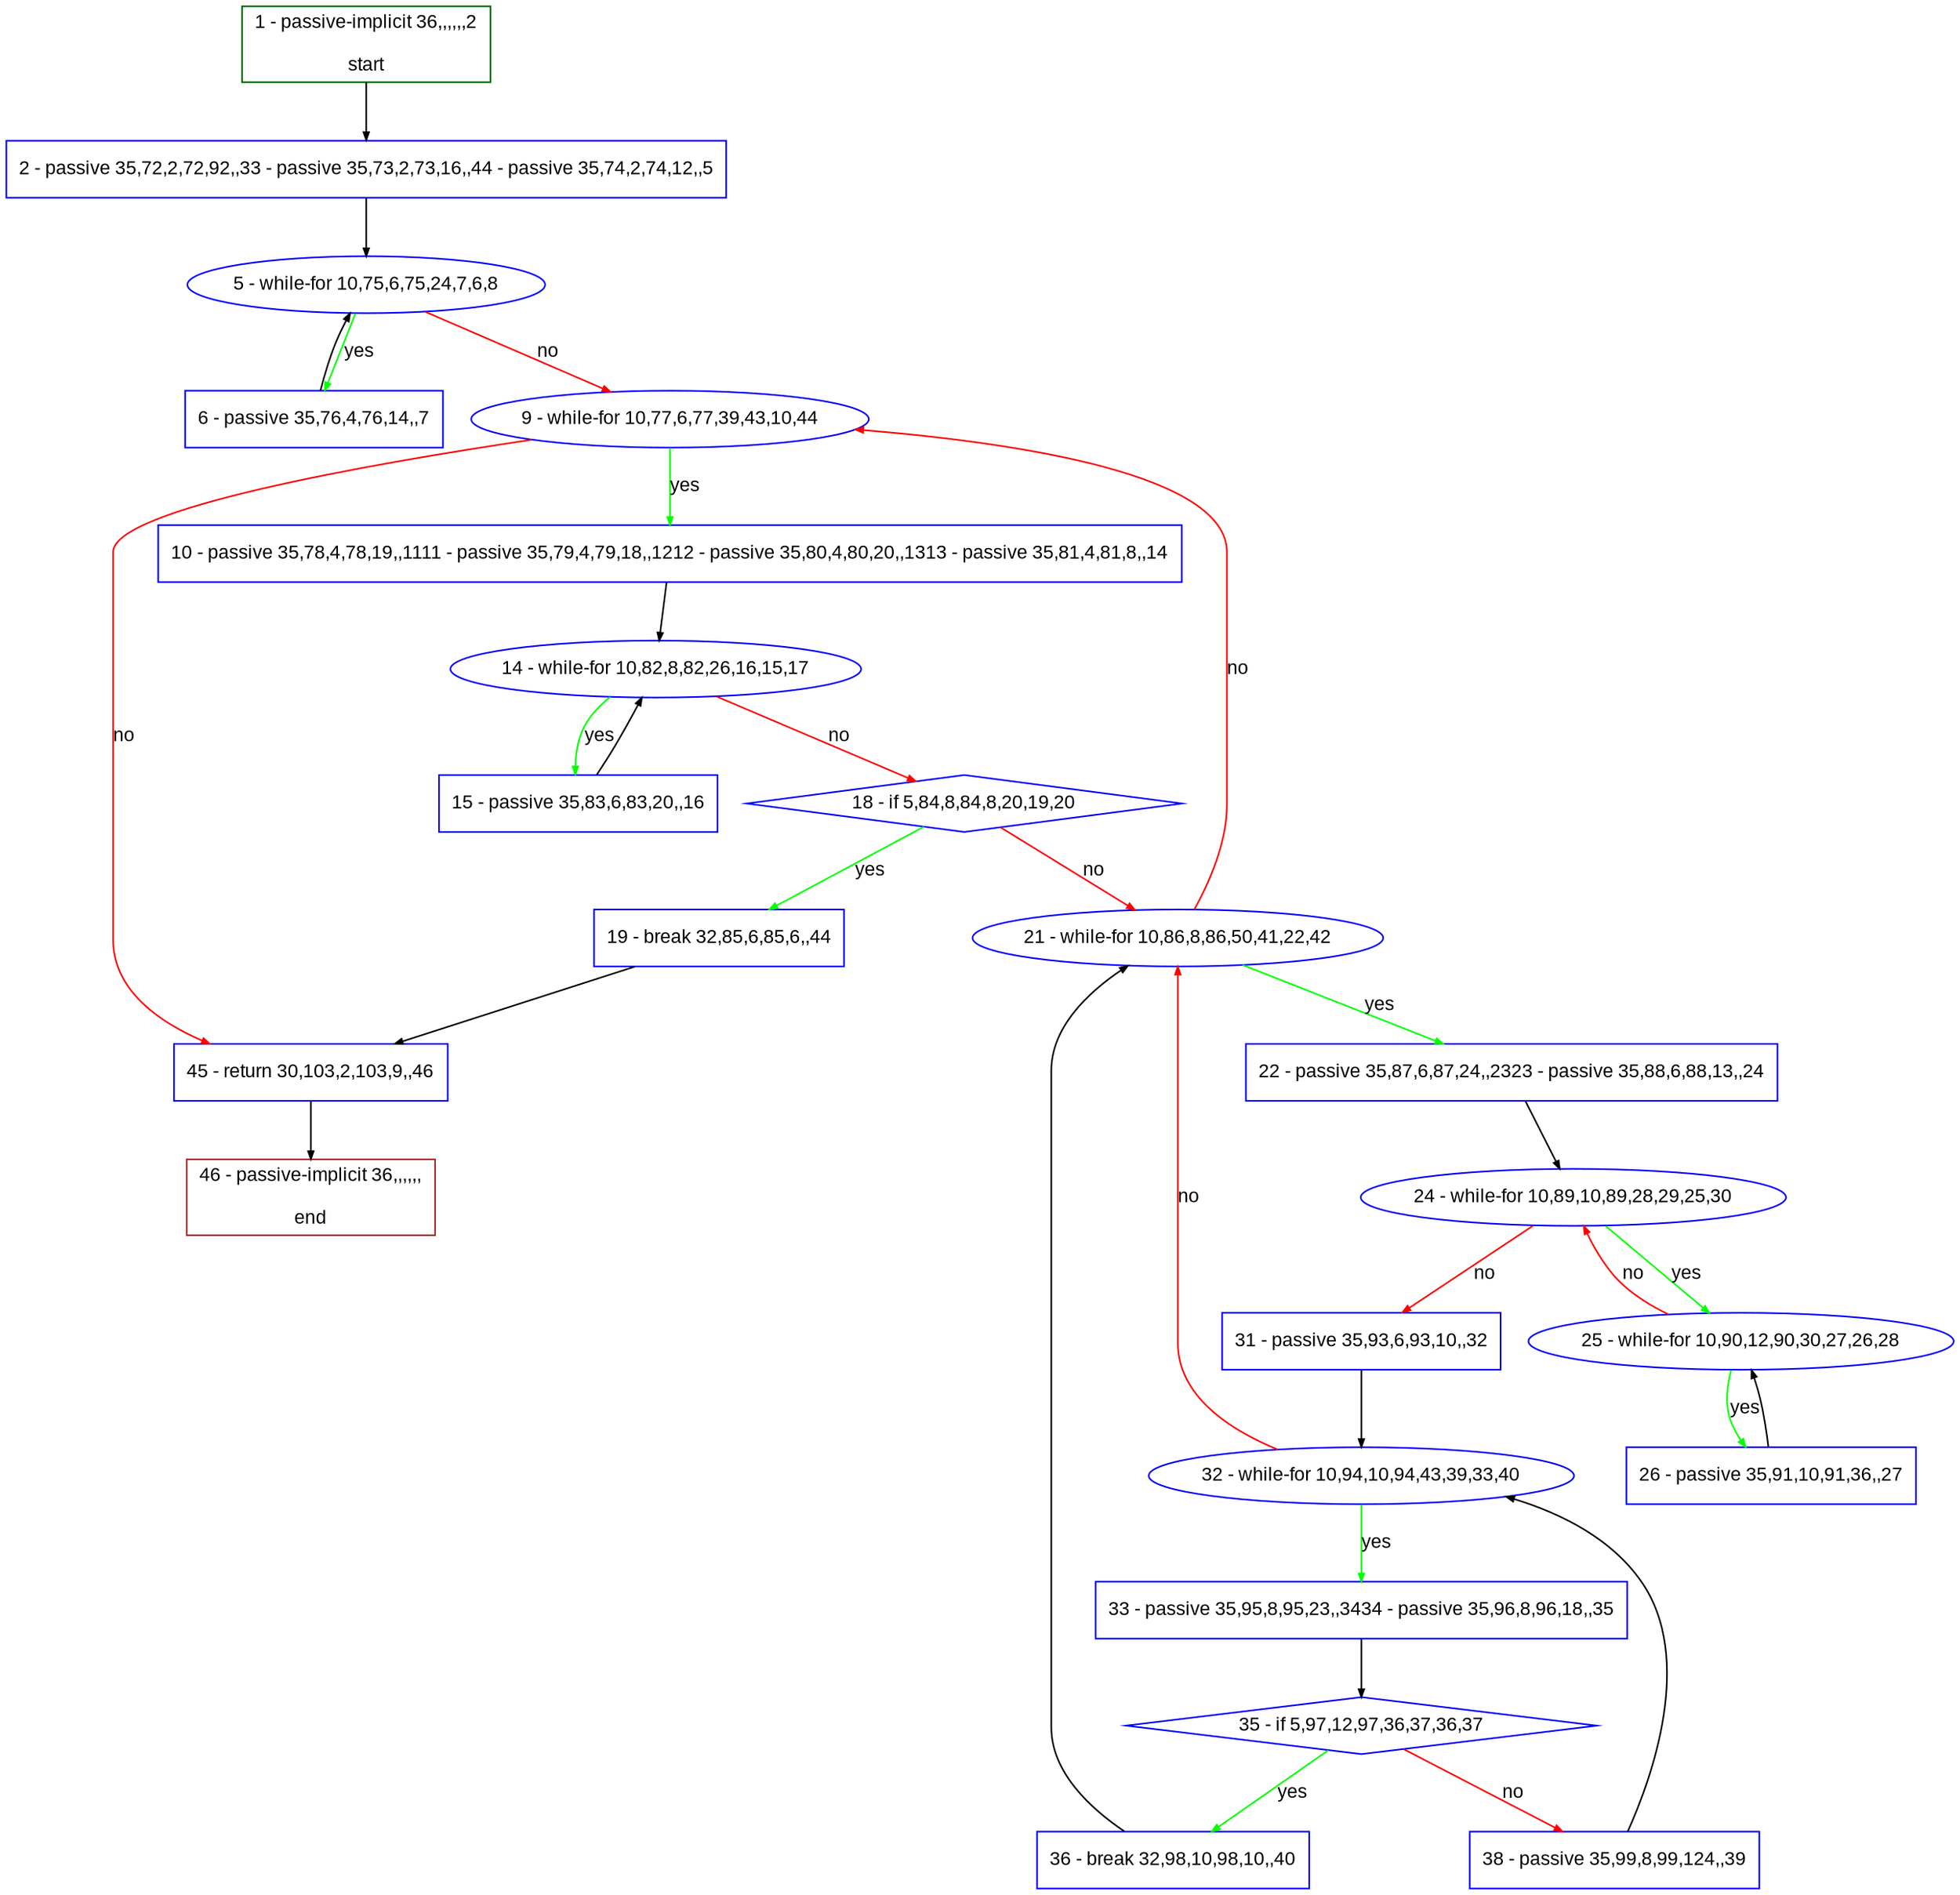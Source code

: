 digraph "" {
  graph [pack="true", label="", fontsize="12", packmode="clust", fontname="Arial", fillcolor="#FFFFCC", bgcolor="white", style="rounded,filled", compound="true"];
  node [node_initialized="no", label="", color="grey", fontsize="12", fillcolor="white", fontname="Arial", style="filled", shape="rectangle", compound="true", fixedsize="false"];
  edge [fontcolor="black", arrowhead="normal", arrowtail="none", arrowsize="0.5", ltail="", label="", color="black", fontsize="12", lhead="", fontname="Arial", dir="forward", compound="true"];
  __N1 [label="2 - passive 35,72,2,72,92,,33 - passive 35,73,2,73,16,,44 - passive 35,74,2,74,12,,5", color="#0000ff", fillcolor="#ffffff", style="filled", shape="box"];
  __N2 [label="1 - passive-implicit 36,,,,,,2\n\nstart", color="#006400", fillcolor="#ffffff", style="filled", shape="box"];
  __N3 [label="5 - while-for 10,75,6,75,24,7,6,8", color="#0000ff", fillcolor="#ffffff", style="filled", shape="oval"];
  __N4 [label="6 - passive 35,76,4,76,14,,7", color="#0000ff", fillcolor="#ffffff", style="filled", shape="box"];
  __N5 [label="9 - while-for 10,77,6,77,39,43,10,44", color="#0000ff", fillcolor="#ffffff", style="filled", shape="oval"];
  __N6 [label="10 - passive 35,78,4,78,19,,1111 - passive 35,79,4,79,18,,1212 - passive 35,80,4,80,20,,1313 - passive 35,81,4,81,8,,14", color="#0000ff", fillcolor="#ffffff", style="filled", shape="box"];
  __N7 [label="45 - return 30,103,2,103,9,,46", color="#0000ff", fillcolor="#ffffff", style="filled", shape="box"];
  __N8 [label="14 - while-for 10,82,8,82,26,16,15,17", color="#0000ff", fillcolor="#ffffff", style="filled", shape="oval"];
  __N9 [label="15 - passive 35,83,6,83,20,,16", color="#0000ff", fillcolor="#ffffff", style="filled", shape="box"];
  __N10 [label="18 - if 5,84,8,84,8,20,19,20", color="#0000ff", fillcolor="#ffffff", style="filled", shape="diamond"];
  __N11 [label="19 - break 32,85,6,85,6,,44", color="#0000ff", fillcolor="#ffffff", style="filled", shape="box"];
  __N12 [label="21 - while-for 10,86,8,86,50,41,22,42", color="#0000ff", fillcolor="#ffffff", style="filled", shape="oval"];
  __N13 [label="22 - passive 35,87,6,87,24,,2323 - passive 35,88,6,88,13,,24", color="#0000ff", fillcolor="#ffffff", style="filled", shape="box"];
  __N14 [label="24 - while-for 10,89,10,89,28,29,25,30", color="#0000ff", fillcolor="#ffffff", style="filled", shape="oval"];
  __N15 [label="25 - while-for 10,90,12,90,30,27,26,28", color="#0000ff", fillcolor="#ffffff", style="filled", shape="oval"];
  __N16 [label="31 - passive 35,93,6,93,10,,32", color="#0000ff", fillcolor="#ffffff", style="filled", shape="box"];
  __N17 [label="26 - passive 35,91,10,91,36,,27", color="#0000ff", fillcolor="#ffffff", style="filled", shape="box"];
  __N18 [label="32 - while-for 10,94,10,94,43,39,33,40", color="#0000ff", fillcolor="#ffffff", style="filled", shape="oval"];
  __N19 [label="33 - passive 35,95,8,95,23,,3434 - passive 35,96,8,96,18,,35", color="#0000ff", fillcolor="#ffffff", style="filled", shape="box"];
  __N20 [label="35 - if 5,97,12,97,36,37,36,37", color="#0000ff", fillcolor="#ffffff", style="filled", shape="diamond"];
  __N21 [label="36 - break 32,98,10,98,10,,40", color="#0000ff", fillcolor="#ffffff", style="filled", shape="box"];
  __N22 [label="38 - passive 35,99,8,99,124,,39", color="#0000ff", fillcolor="#ffffff", style="filled", shape="box"];
  __N23 [label="46 - passive-implicit 36,,,,,,\n\nend", color="#a52a2a", fillcolor="#ffffff", style="filled", shape="box"];
  __N2 -> __N1 [arrowhead="normal", arrowtail="none", color="#000000", label="", dir="forward"];
  __N1 -> __N3 [arrowhead="normal", arrowtail="none", color="#000000", label="", dir="forward"];
  __N3 -> __N4 [arrowhead="normal", arrowtail="none", color="#00ff00", label="yes", dir="forward"];
  __N4 -> __N3 [arrowhead="normal", arrowtail="none", color="#000000", label="", dir="forward"];
  __N3 -> __N5 [arrowhead="normal", arrowtail="none", color="#ff0000", label="no", dir="forward"];
  __N5 -> __N6 [arrowhead="normal", arrowtail="none", color="#00ff00", label="yes", dir="forward"];
  __N5 -> __N7 [arrowhead="normal", arrowtail="none", color="#ff0000", label="no", dir="forward"];
  __N6 -> __N8 [arrowhead="normal", arrowtail="none", color="#000000", label="", dir="forward"];
  __N8 -> __N9 [arrowhead="normal", arrowtail="none", color="#00ff00", label="yes", dir="forward"];
  __N9 -> __N8 [arrowhead="normal", arrowtail="none", color="#000000", label="", dir="forward"];
  __N8 -> __N10 [arrowhead="normal", arrowtail="none", color="#ff0000", label="no", dir="forward"];
  __N10 -> __N11 [arrowhead="normal", arrowtail="none", color="#00ff00", label="yes", dir="forward"];
  __N10 -> __N12 [arrowhead="normal", arrowtail="none", color="#ff0000", label="no", dir="forward"];
  __N11 -> __N7 [arrowhead="normal", arrowtail="none", color="#000000", label="", dir="forward"];
  __N12 -> __N5 [arrowhead="normal", arrowtail="none", color="#ff0000", label="no", dir="forward"];
  __N12 -> __N13 [arrowhead="normal", arrowtail="none", color="#00ff00", label="yes", dir="forward"];
  __N13 -> __N14 [arrowhead="normal", arrowtail="none", color="#000000", label="", dir="forward"];
  __N14 -> __N15 [arrowhead="normal", arrowtail="none", color="#00ff00", label="yes", dir="forward"];
  __N15 -> __N14 [arrowhead="normal", arrowtail="none", color="#ff0000", label="no", dir="forward"];
  __N14 -> __N16 [arrowhead="normal", arrowtail="none", color="#ff0000", label="no", dir="forward"];
  __N15 -> __N17 [arrowhead="normal", arrowtail="none", color="#00ff00", label="yes", dir="forward"];
  __N17 -> __N15 [arrowhead="normal", arrowtail="none", color="#000000", label="", dir="forward"];
  __N16 -> __N18 [arrowhead="normal", arrowtail="none", color="#000000", label="", dir="forward"];
  __N18 -> __N12 [arrowhead="normal", arrowtail="none", color="#ff0000", label="no", dir="forward"];
  __N18 -> __N19 [arrowhead="normal", arrowtail="none", color="#00ff00", label="yes", dir="forward"];
  __N19 -> __N20 [arrowhead="normal", arrowtail="none", color="#000000", label="", dir="forward"];
  __N20 -> __N21 [arrowhead="normal", arrowtail="none", color="#00ff00", label="yes", dir="forward"];
  __N20 -> __N22 [arrowhead="normal", arrowtail="none", color="#ff0000", label="no", dir="forward"];
  __N21 -> __N12 [arrowhead="normal", arrowtail="none", color="#000000", label="", dir="forward"];
  __N22 -> __N18 [arrowhead="normal", arrowtail="none", color="#000000", label="", dir="forward"];
  __N7 -> __N23 [arrowhead="normal", arrowtail="none", color="#000000", label="", dir="forward"];
}
